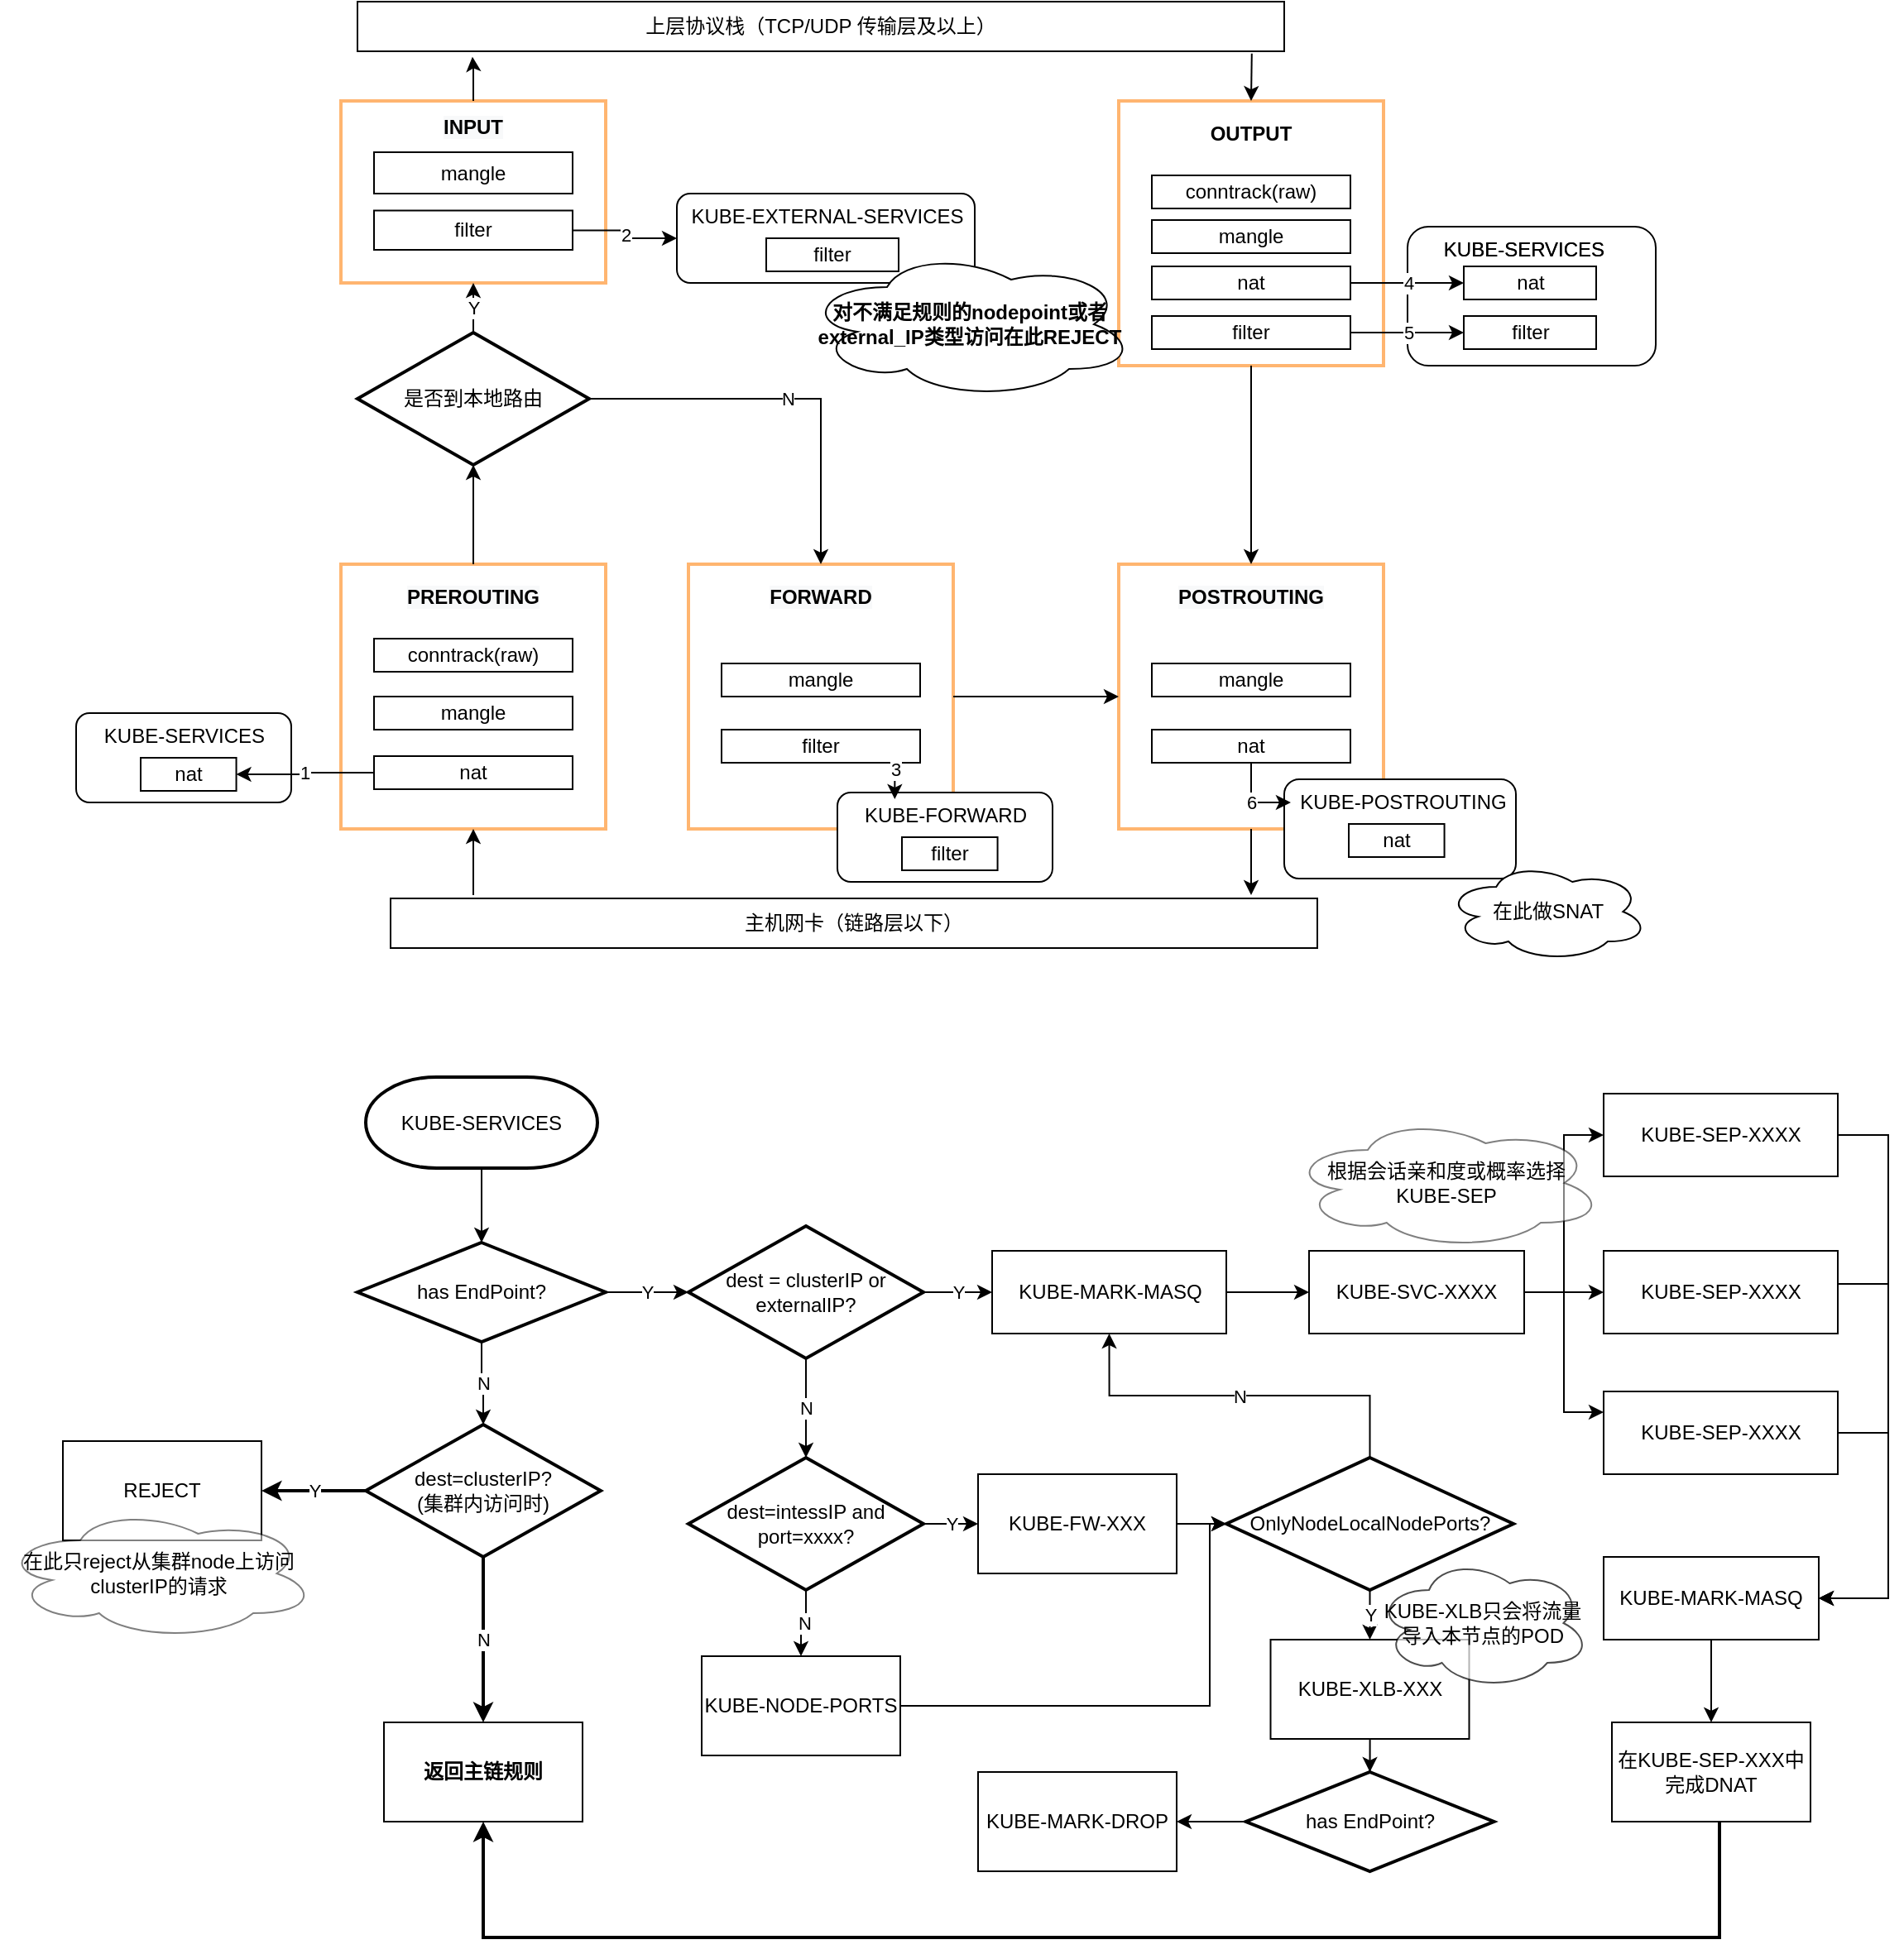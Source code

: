 <mxfile version="13.4.5" type="device"><diagram id="G2UmZ-z3h5m5QENsBDke" name="Page-1"><mxGraphModel dx="1088" dy="688" grid="1" gridSize="10" guides="1" tooltips="1" connect="1" arrows="1" fold="1" page="1" pageScale="1" pageWidth="827" pageHeight="1169" math="0" shadow="0"><root><mxCell id="0"/><mxCell id="1" parent="0"/><mxCell id="XugJFXGJJSjm5-qSNRu_-1" value="主机网卡（链路层以下）" style="rounded=0;whiteSpace=wrap;html=1;" vertex="1" parent="1"><mxGeometry x="275" y="842" width="560" height="30" as="geometry"/></mxCell><mxCell id="XugJFXGJJSjm5-qSNRu_-2" value="" style="group" vertex="1" connectable="0" parent="1"><mxGeometry x="245" y="640" width="160" height="160" as="geometry"/></mxCell><mxCell id="XugJFXGJJSjm5-qSNRu_-3" value="" style="rounded=0;whiteSpace=wrap;html=1;strokeColor=#FFB570;strokeWidth=2;" vertex="1" parent="XugJFXGJJSjm5-qSNRu_-2"><mxGeometry width="160" height="160" as="geometry"/></mxCell><mxCell id="XugJFXGJJSjm5-qSNRu_-4" value="&#10;&#10;&lt;span style=&quot;color: rgb(0, 0, 0); font-family: helvetica; font-size: 12px; font-style: normal; letter-spacing: normal; text-align: center; text-indent: 0px; text-transform: none; word-spacing: 0px; background-color: rgb(248, 249, 250); display: inline; float: none;&quot;&gt;PREROUTING&lt;/span&gt;&#10;&#10;" style="text;html=1;strokeColor=none;fillColor=none;align=center;verticalAlign=middle;whiteSpace=wrap;rounded=0;fontStyle=1" vertex="1" parent="XugJFXGJJSjm5-qSNRu_-2"><mxGeometry x="60" y="10" width="40" height="20" as="geometry"/></mxCell><mxCell id="XugJFXGJJSjm5-qSNRu_-5" value="conntrack(raw)" style="rounded=0;whiteSpace=wrap;html=1;strokeWidth=1;" vertex="1" parent="XugJFXGJJSjm5-qSNRu_-2"><mxGeometry x="20" y="45" width="120" height="20" as="geometry"/></mxCell><mxCell id="XugJFXGJJSjm5-qSNRu_-6" value="mangle" style="rounded=0;whiteSpace=wrap;html=1;strokeWidth=1;" vertex="1" parent="XugJFXGJJSjm5-qSNRu_-2"><mxGeometry x="20" y="80" width="120" height="20" as="geometry"/></mxCell><mxCell id="XugJFXGJJSjm5-qSNRu_-7" value="nat" style="rounded=0;whiteSpace=wrap;html=1;strokeWidth=1;" vertex="1" parent="XugJFXGJJSjm5-qSNRu_-2"><mxGeometry x="20" y="116" width="120" height="20" as="geometry"/></mxCell><mxCell id="XugJFXGJJSjm5-qSNRu_-8" value="" style="group" vertex="1" connectable="0" parent="1"><mxGeometry x="715" y="640" width="160" height="160" as="geometry"/></mxCell><mxCell id="XugJFXGJJSjm5-qSNRu_-9" value="" style="rounded=0;whiteSpace=wrap;html=1;strokeColor=#FFB570;strokeWidth=2;" vertex="1" parent="XugJFXGJJSjm5-qSNRu_-8"><mxGeometry width="160" height="160" as="geometry"/></mxCell><mxCell id="XugJFXGJJSjm5-qSNRu_-10" value="&lt;span style=&quot;color: rgb(0 , 0 , 0) ; font-family: &amp;#34;helvetica&amp;#34; ; font-size: 12px ; font-style: normal ; letter-spacing: normal ; text-align: center ; text-indent: 0px ; text-transform: none ; word-spacing: 0px ; background-color: rgb(248 , 249 , 250) ; display: inline ; float: none&quot;&gt;POSTROUTING&lt;/span&gt;" style="text;html=1;strokeColor=none;fillColor=none;align=center;verticalAlign=middle;whiteSpace=wrap;rounded=0;fontStyle=1" vertex="1" parent="XugJFXGJJSjm5-qSNRu_-8"><mxGeometry x="60" y="10" width="40" height="20" as="geometry"/></mxCell><mxCell id="XugJFXGJJSjm5-qSNRu_-11" value="mangle" style="rounded=0;whiteSpace=wrap;html=1;strokeWidth=1;" vertex="1" parent="XugJFXGJJSjm5-qSNRu_-8"><mxGeometry x="20" y="60" width="120" height="20" as="geometry"/></mxCell><mxCell id="XugJFXGJJSjm5-qSNRu_-12" value="nat" style="rounded=0;whiteSpace=wrap;html=1;strokeWidth=1;" vertex="1" parent="XugJFXGJJSjm5-qSNRu_-8"><mxGeometry x="20" y="100" width="120" height="20" as="geometry"/></mxCell><mxCell id="XugJFXGJJSjm5-qSNRu_-13" value="" style="group" vertex="1" connectable="0" parent="1"><mxGeometry x="455" y="640" width="160" height="160" as="geometry"/></mxCell><mxCell id="XugJFXGJJSjm5-qSNRu_-14" value="" style="rounded=0;whiteSpace=wrap;html=1;strokeColor=#FFB570;strokeWidth=2;" vertex="1" parent="XugJFXGJJSjm5-qSNRu_-13"><mxGeometry width="160" height="160" as="geometry"/></mxCell><mxCell id="XugJFXGJJSjm5-qSNRu_-15" value="&lt;span style=&quot;color: rgb(0 , 0 , 0) ; font-family: &amp;#34;helvetica&amp;#34; ; font-size: 12px ; font-style: normal ; letter-spacing: normal ; text-align: center ; text-indent: 0px ; text-transform: none ; word-spacing: 0px ; background-color: rgb(248 , 249 , 250) ; display: inline ; float: none&quot;&gt;FORWARD&lt;/span&gt;" style="text;html=1;strokeColor=none;fillColor=none;align=center;verticalAlign=middle;whiteSpace=wrap;rounded=0;fontStyle=1" vertex="1" parent="XugJFXGJJSjm5-qSNRu_-13"><mxGeometry x="60" y="10" width="40" height="20" as="geometry"/></mxCell><mxCell id="XugJFXGJJSjm5-qSNRu_-16" value="mangle" style="rounded=0;whiteSpace=wrap;html=1;strokeWidth=1;" vertex="1" parent="XugJFXGJJSjm5-qSNRu_-13"><mxGeometry x="20" y="60" width="120" height="20" as="geometry"/></mxCell><mxCell id="XugJFXGJJSjm5-qSNRu_-17" value="filter" style="rounded=0;whiteSpace=wrap;html=1;strokeWidth=1;" vertex="1" parent="XugJFXGJJSjm5-qSNRu_-13"><mxGeometry x="20" y="100" width="120" height="20" as="geometry"/></mxCell><mxCell id="XugJFXGJJSjm5-qSNRu_-18" value="N" style="edgeStyle=orthogonalEdgeStyle;rounded=0;orthogonalLoop=1;jettySize=auto;html=1;entryX=0.5;entryY=0;entryDx=0;entryDy=0;" edge="1" parent="1" source="XugJFXGJJSjm5-qSNRu_-19" target="XugJFXGJJSjm5-qSNRu_-14"><mxGeometry relative="1" as="geometry"/></mxCell><mxCell id="XugJFXGJJSjm5-qSNRu_-19" value="是否到本地路由" style="strokeWidth=2;html=1;shape=mxgraph.flowchart.decision;whiteSpace=wrap;" vertex="1" parent="1"><mxGeometry x="255" y="500" width="140" height="80" as="geometry"/></mxCell><mxCell id="XugJFXGJJSjm5-qSNRu_-20" style="edgeStyle=orthogonalEdgeStyle;rounded=0;orthogonalLoop=1;jettySize=auto;html=1;entryX=0.5;entryY=1;entryDx=0;entryDy=0;entryPerimeter=0;" edge="1" parent="1" source="XugJFXGJJSjm5-qSNRu_-3" target="XugJFXGJJSjm5-qSNRu_-19"><mxGeometry relative="1" as="geometry"/></mxCell><mxCell id="XugJFXGJJSjm5-qSNRu_-21" style="edgeStyle=orthogonalEdgeStyle;rounded=0;orthogonalLoop=1;jettySize=auto;html=1;entryX=0;entryY=0.5;entryDx=0;entryDy=0;" edge="1" parent="1" source="XugJFXGJJSjm5-qSNRu_-14" target="XugJFXGJJSjm5-qSNRu_-9"><mxGeometry relative="1" as="geometry"/></mxCell><mxCell id="XugJFXGJJSjm5-qSNRu_-22" value="" style="group" vertex="1" connectable="0" parent="1"><mxGeometry x="245" y="360" width="160" height="130" as="geometry"/></mxCell><mxCell id="XugJFXGJJSjm5-qSNRu_-23" value="" style="rounded=0;whiteSpace=wrap;html=1;strokeColor=#FFB570;strokeWidth=2;" vertex="1" parent="XugJFXGJJSjm5-qSNRu_-22"><mxGeometry width="160" height="110" as="geometry"/></mxCell><mxCell id="XugJFXGJJSjm5-qSNRu_-24" value="&lt;span style=&quot;color: rgb(0 , 0 , 0) ; font-family: &amp;#34;helvetica&amp;#34; ; font-size: 12px ; font-style: normal ; letter-spacing: normal ; text-align: center ; text-indent: 0px ; text-transform: none ; word-spacing: 0px ; background-color: rgb(248 , 249 , 250) ; display: inline ; float: none&quot;&gt;INPUT&lt;/span&gt;" style="text;html=1;strokeColor=none;fillColor=none;align=center;verticalAlign=middle;whiteSpace=wrap;rounded=0;fontStyle=1" vertex="1" parent="XugJFXGJJSjm5-qSNRu_-22"><mxGeometry x="60" y="8.125" width="40" height="16.25" as="geometry"/></mxCell><mxCell id="XugJFXGJJSjm5-qSNRu_-25" value="mangle" style="rounded=0;whiteSpace=wrap;html=1;strokeWidth=1;" vertex="1" parent="XugJFXGJJSjm5-qSNRu_-22"><mxGeometry x="20" y="31" width="120" height="25" as="geometry"/></mxCell><mxCell id="XugJFXGJJSjm5-qSNRu_-26" value="filter" style="rounded=0;whiteSpace=wrap;html=1;strokeWidth=1;" vertex="1" parent="XugJFXGJJSjm5-qSNRu_-22"><mxGeometry x="20" y="66.25" width="120" height="23.75" as="geometry"/></mxCell><mxCell id="XugJFXGJJSjm5-qSNRu_-27" value="上层协议栈（TCP/UDP 传输层及以上）" style="rounded=0;whiteSpace=wrap;html=1;" vertex="1" parent="1"><mxGeometry x="255" y="300" width="560" height="30" as="geometry"/></mxCell><mxCell id="XugJFXGJJSjm5-qSNRu_-28" style="edgeStyle=orthogonalEdgeStyle;rounded=0;orthogonalLoop=1;jettySize=auto;html=1;entryX=0.124;entryY=1.111;entryDx=0;entryDy=0;entryPerimeter=0;" edge="1" parent="1" source="XugJFXGJJSjm5-qSNRu_-23" target="XugJFXGJJSjm5-qSNRu_-27"><mxGeometry relative="1" as="geometry"/></mxCell><mxCell id="XugJFXGJJSjm5-qSNRu_-29" value="" style="group" vertex="1" connectable="0" parent="1"><mxGeometry x="715" y="360" width="160" height="160" as="geometry"/></mxCell><mxCell id="XugJFXGJJSjm5-qSNRu_-30" value="" style="rounded=0;whiteSpace=wrap;html=1;strokeColor=#FFB570;strokeWidth=2;" vertex="1" parent="XugJFXGJJSjm5-qSNRu_-29"><mxGeometry width="160" height="160" as="geometry"/></mxCell><mxCell id="XugJFXGJJSjm5-qSNRu_-31" value="OUTPUT" style="text;html=1;strokeColor=none;fillColor=none;align=center;verticalAlign=middle;whiteSpace=wrap;rounded=0;fontStyle=1" vertex="1" parent="XugJFXGJJSjm5-qSNRu_-29"><mxGeometry x="60" y="10" width="40" height="20" as="geometry"/></mxCell><mxCell id="XugJFXGJJSjm5-qSNRu_-32" value="conntrack(raw)" style="rounded=0;whiteSpace=wrap;html=1;strokeWidth=1;" vertex="1" parent="XugJFXGJJSjm5-qSNRu_-29"><mxGeometry x="20" y="45" width="120" height="20" as="geometry"/></mxCell><mxCell id="XugJFXGJJSjm5-qSNRu_-33" value="mangle" style="rounded=0;whiteSpace=wrap;html=1;strokeWidth=1;" vertex="1" parent="XugJFXGJJSjm5-qSNRu_-29"><mxGeometry x="20" y="72" width="120" height="20" as="geometry"/></mxCell><mxCell id="XugJFXGJJSjm5-qSNRu_-34" value="nat" style="rounded=0;whiteSpace=wrap;html=1;strokeWidth=1;" vertex="1" parent="XugJFXGJJSjm5-qSNRu_-29"><mxGeometry x="20" y="100" width="120" height="20" as="geometry"/></mxCell><mxCell id="XugJFXGJJSjm5-qSNRu_-35" value="filter" style="rounded=0;whiteSpace=wrap;html=1;strokeWidth=1;" vertex="1" parent="XugJFXGJJSjm5-qSNRu_-29"><mxGeometry x="20" y="130" width="120" height="20" as="geometry"/></mxCell><mxCell id="XugJFXGJJSjm5-qSNRu_-36" style="edgeStyle=orthogonalEdgeStyle;rounded=0;orthogonalLoop=1;jettySize=auto;html=1;entryX=0.5;entryY=0;entryDx=0;entryDy=0;" edge="1" parent="1" source="XugJFXGJJSjm5-qSNRu_-30" target="XugJFXGJJSjm5-qSNRu_-9"><mxGeometry relative="1" as="geometry"/></mxCell><mxCell id="XugJFXGJJSjm5-qSNRu_-37" value="" style="endArrow=classic;html=1;entryX=0.5;entryY=0;entryDx=0;entryDy=0;exitX=0.965;exitY=1.044;exitDx=0;exitDy=0;exitPerimeter=0;" edge="1" parent="1" source="XugJFXGJJSjm5-qSNRu_-27" target="XugJFXGJJSjm5-qSNRu_-30"><mxGeometry width="50" height="50" relative="1" as="geometry"><mxPoint x="805" y="410" as="sourcePoint"/><mxPoint x="855" y="360" as="targetPoint"/></mxGeometry></mxCell><mxCell id="XugJFXGJJSjm5-qSNRu_-38" value="Y" style="endArrow=classic;html=1;entryX=0.5;entryY=1;entryDx=0;entryDy=0;exitX=0.5;exitY=0;exitDx=0;exitDy=0;exitPerimeter=0;" edge="1" parent="1" source="XugJFXGJJSjm5-qSNRu_-19" target="XugJFXGJJSjm5-qSNRu_-23"><mxGeometry width="50" height="50" relative="1" as="geometry"><mxPoint x="475" y="510" as="sourcePoint"/><mxPoint x="525" y="460" as="targetPoint"/></mxGeometry></mxCell><mxCell id="XugJFXGJJSjm5-qSNRu_-39" value="" style="rounded=1;whiteSpace=wrap;html=1;strokeColor=#000000;strokeWidth=1;" vertex="1" parent="1"><mxGeometry x="448" y="416" width="180" height="54" as="geometry"/></mxCell><mxCell id="XugJFXGJJSjm5-qSNRu_-40" value="filter" style="rounded=0;whiteSpace=wrap;html=1;strokeColor=#000000;strokeWidth=1;" vertex="1" parent="1"><mxGeometry x="502" y="443" width="80" height="20" as="geometry"/></mxCell><mxCell id="XugJFXGJJSjm5-qSNRu_-41" value="KUBE-EXTERNAL-SERVICES" style="text;html=1;strokeColor=none;fillColor=none;align=center;verticalAlign=middle;whiteSpace=wrap;rounded=0;" vertex="1" parent="1"><mxGeometry x="453.5" y="420" width="170" height="20" as="geometry"/></mxCell><mxCell id="XugJFXGJJSjm5-qSNRu_-42" value="2" style="edgeStyle=orthogonalEdgeStyle;rounded=0;orthogonalLoop=1;jettySize=auto;html=1;" edge="1" parent="1" source="XugJFXGJJSjm5-qSNRu_-26" target="XugJFXGJJSjm5-qSNRu_-39"><mxGeometry relative="1" as="geometry"/></mxCell><mxCell id="XugJFXGJJSjm5-qSNRu_-43" value="" style="group" vertex="1" connectable="0" parent="1"><mxGeometry x="85" y="730" width="130" height="54" as="geometry"/></mxCell><mxCell id="XugJFXGJJSjm5-qSNRu_-44" value="" style="rounded=1;whiteSpace=wrap;html=1;strokeColor=#000000;strokeWidth=1;" vertex="1" parent="XugJFXGJJSjm5-qSNRu_-43"><mxGeometry width="130" height="54" as="geometry"/></mxCell><mxCell id="XugJFXGJJSjm5-qSNRu_-45" value="nat" style="rounded=0;whiteSpace=wrap;html=1;strokeColor=#000000;strokeWidth=1;" vertex="1" parent="XugJFXGJJSjm5-qSNRu_-43"><mxGeometry x="39" y="27" width="57.778" height="20" as="geometry"/></mxCell><mxCell id="XugJFXGJJSjm5-qSNRu_-46" value="KUBE-SERVICES" style="text;html=1;strokeColor=none;fillColor=none;align=center;verticalAlign=middle;whiteSpace=wrap;rounded=0;" vertex="1" parent="XugJFXGJJSjm5-qSNRu_-43"><mxGeometry x="3.972" y="4" width="122.778" height="20" as="geometry"/></mxCell><mxCell id="XugJFXGJJSjm5-qSNRu_-47" value="" style="group" vertex="1" connectable="0" parent="1"><mxGeometry x="545" y="778" width="130" height="54" as="geometry"/></mxCell><mxCell id="XugJFXGJJSjm5-qSNRu_-48" value="" style="rounded=1;whiteSpace=wrap;html=1;strokeColor=#000000;strokeWidth=1;" vertex="1" parent="XugJFXGJJSjm5-qSNRu_-47"><mxGeometry width="130" height="54" as="geometry"/></mxCell><mxCell id="XugJFXGJJSjm5-qSNRu_-49" value="filter" style="rounded=0;whiteSpace=wrap;html=1;strokeColor=#000000;strokeWidth=1;" vertex="1" parent="XugJFXGJJSjm5-qSNRu_-47"><mxGeometry x="39" y="27" width="57.778" height="20" as="geometry"/></mxCell><mxCell id="XugJFXGJJSjm5-qSNRu_-50" value="KUBE-FORWARD" style="text;html=1;strokeColor=none;fillColor=none;align=center;verticalAlign=middle;whiteSpace=wrap;rounded=0;" vertex="1" parent="XugJFXGJJSjm5-qSNRu_-47"><mxGeometry x="3.972" y="4" width="122.778" height="20" as="geometry"/></mxCell><mxCell id="XugJFXGJJSjm5-qSNRu_-51" value="" style="endArrow=classic;html=1;entryX=0.5;entryY=1;entryDx=0;entryDy=0;" edge="1" parent="1" target="XugJFXGJJSjm5-qSNRu_-3"><mxGeometry width="50" height="50" relative="1" as="geometry"><mxPoint x="325" y="840" as="sourcePoint"/><mxPoint x="295" y="910" as="targetPoint"/></mxGeometry></mxCell><mxCell id="XugJFXGJJSjm5-qSNRu_-52" style="edgeStyle=orthogonalEdgeStyle;rounded=0;orthogonalLoop=1;jettySize=auto;html=1;" edge="1" parent="1" source="XugJFXGJJSjm5-qSNRu_-9"><mxGeometry relative="1" as="geometry"><mxPoint x="795" y="840" as="targetPoint"/></mxGeometry></mxCell><mxCell id="XugJFXGJJSjm5-qSNRu_-53" value="" style="group" vertex="1" connectable="0" parent="1"><mxGeometry x="815" y="770" width="150" height="60" as="geometry"/></mxCell><mxCell id="XugJFXGJJSjm5-qSNRu_-54" value="" style="rounded=1;whiteSpace=wrap;html=1;strokeColor=#000000;strokeWidth=1;" vertex="1" parent="XugJFXGJJSjm5-qSNRu_-53"><mxGeometry width="140" height="60" as="geometry"/></mxCell><mxCell id="XugJFXGJJSjm5-qSNRu_-55" value="nat" style="rounded=0;whiteSpace=wrap;html=1;strokeColor=#000000;strokeWidth=1;" vertex="1" parent="XugJFXGJJSjm5-qSNRu_-53"><mxGeometry x="39" y="27" width="57.778" height="20" as="geometry"/></mxCell><mxCell id="XugJFXGJJSjm5-qSNRu_-56" value="KUBE-POSTROUTING" style="text;html=1;strokeColor=none;fillColor=none;align=center;verticalAlign=middle;whiteSpace=wrap;rounded=0;" vertex="1" parent="XugJFXGJJSjm5-qSNRu_-53"><mxGeometry x="3.97" y="4" width="136.03" height="20" as="geometry"/></mxCell><mxCell id="XugJFXGJJSjm5-qSNRu_-57" value="6" style="edgeStyle=orthogonalEdgeStyle;rounded=0;orthogonalLoop=1;jettySize=auto;html=1;entryX=0;entryY=0.5;entryDx=0;entryDy=0;" edge="1" parent="1" source="XugJFXGJJSjm5-qSNRu_-12" target="XugJFXGJJSjm5-qSNRu_-56"><mxGeometry relative="1" as="geometry"/></mxCell><mxCell id="XugJFXGJJSjm5-qSNRu_-58" value="" style="rounded=1;whiteSpace=wrap;html=1;strokeColor=#000000;strokeWidth=1;" vertex="1" parent="1"><mxGeometry x="889.5" y="436" width="150" height="84" as="geometry"/></mxCell><mxCell id="XugJFXGJJSjm5-qSNRu_-59" value="KUBE-SERVICES" style="text;html=1;strokeColor=none;fillColor=none;align=center;verticalAlign=middle;whiteSpace=wrap;rounded=0;" vertex="1" parent="1"><mxGeometry x="875" y="440" width="170" height="20" as="geometry"/></mxCell><mxCell id="XugJFXGJJSjm5-qSNRu_-60" value="nat" style="rounded=0;whiteSpace=wrap;html=1;strokeColor=#000000;strokeWidth=1;" vertex="1" parent="1"><mxGeometry x="923.5" y="460" width="80" height="20" as="geometry"/></mxCell><mxCell id="XugJFXGJJSjm5-qSNRu_-61" value="KUBE-SERVICES" style="text;html=1;strokeColor=none;fillColor=none;align=center;verticalAlign=middle;whiteSpace=wrap;rounded=0;" vertex="1" parent="1"><mxGeometry x="875" y="440" width="170" height="20" as="geometry"/></mxCell><mxCell id="XugJFXGJJSjm5-qSNRu_-62" value="filter" style="rounded=0;whiteSpace=wrap;html=1;strokeColor=#000000;strokeWidth=1;" vertex="1" parent="1"><mxGeometry x="923.5" y="490" width="80" height="20" as="geometry"/></mxCell><mxCell id="XugJFXGJJSjm5-qSNRu_-63" value="4" style="edgeStyle=orthogonalEdgeStyle;rounded=0;orthogonalLoop=1;jettySize=auto;html=1;entryX=0;entryY=0.5;entryDx=0;entryDy=0;" edge="1" parent="1" source="XugJFXGJJSjm5-qSNRu_-34" target="XugJFXGJJSjm5-qSNRu_-60"><mxGeometry relative="1" as="geometry"/></mxCell><mxCell id="XugJFXGJJSjm5-qSNRu_-64" value="5" style="edgeStyle=orthogonalEdgeStyle;rounded=0;orthogonalLoop=1;jettySize=auto;html=1;entryX=0;entryY=0.5;entryDx=0;entryDy=0;" edge="1" parent="1" source="XugJFXGJJSjm5-qSNRu_-35" target="XugJFXGJJSjm5-qSNRu_-62"><mxGeometry relative="1" as="geometry"/></mxCell><mxCell id="XugJFXGJJSjm5-qSNRu_-65" value="在此做SNAT" style="ellipse;shape=cloud;whiteSpace=wrap;html=1;strokeWidth=1;" vertex="1" parent="1"><mxGeometry x="912.5" y="820" width="122.5" height="60" as="geometry"/></mxCell><mxCell id="XugJFXGJJSjm5-qSNRu_-66" value="对不满足规则的nodepoint或者external_IP类型访问在此REJECT" style="ellipse;shape=cloud;whiteSpace=wrap;html=1;strokeWidth=1;fontStyle=1" vertex="1" parent="1"><mxGeometry x="525" y="450" width="200" height="90" as="geometry"/></mxCell><mxCell id="XugJFXGJJSjm5-qSNRu_-67" value="3" style="edgeStyle=orthogonalEdgeStyle;rounded=0;orthogonalLoop=1;jettySize=auto;html=1;exitX=0.75;exitY=1;exitDx=0;exitDy=0;entryX=0.25;entryY=0;entryDx=0;entryDy=0;" edge="1" parent="1" source="XugJFXGJJSjm5-qSNRu_-17" target="XugJFXGJJSjm5-qSNRu_-50"><mxGeometry relative="1" as="geometry"/></mxCell><mxCell id="XugJFXGJJSjm5-qSNRu_-68" value="1" style="edgeStyle=orthogonalEdgeStyle;rounded=0;orthogonalLoop=1;jettySize=auto;html=1;entryX=1;entryY=0.5;entryDx=0;entryDy=0;" edge="1" parent="1" source="XugJFXGJJSjm5-qSNRu_-7" target="XugJFXGJJSjm5-qSNRu_-45"><mxGeometry relative="1" as="geometry"/></mxCell><mxCell id="XugJFXGJJSjm5-qSNRu_-69" value="Y" style="edgeStyle=orthogonalEdgeStyle;rounded=0;orthogonalLoop=1;jettySize=auto;html=1;entryX=0;entryY=0.5;entryDx=0;entryDy=0;entryPerimeter=0;" edge="1" parent="1" source="XugJFXGJJSjm5-qSNRu_-71" target="XugJFXGJJSjm5-qSNRu_-76"><mxGeometry relative="1" as="geometry"/></mxCell><mxCell id="XugJFXGJJSjm5-qSNRu_-70" value="N" style="edgeStyle=orthogonalEdgeStyle;rounded=0;orthogonalLoop=1;jettySize=auto;html=1;entryX=0.5;entryY=0;entryDx=0;entryDy=0;entryPerimeter=0;" edge="1" parent="1" source="XugJFXGJJSjm5-qSNRu_-71" target="XugJFXGJJSjm5-qSNRu_-82"><mxGeometry relative="1" as="geometry"/></mxCell><mxCell id="XugJFXGJJSjm5-qSNRu_-71" value="has EndPoint?" style="strokeWidth=2;html=1;shape=mxgraph.flowchart.decision;whiteSpace=wrap;" vertex="1" parent="1"><mxGeometry x="255" y="1050" width="150" height="60" as="geometry"/></mxCell><mxCell id="XugJFXGJJSjm5-qSNRu_-72" style="edgeStyle=orthogonalEdgeStyle;rounded=0;orthogonalLoop=1;jettySize=auto;html=1;entryX=0.5;entryY=0;entryDx=0;entryDy=0;entryPerimeter=0;" edge="1" parent="1" source="XugJFXGJJSjm5-qSNRu_-73" target="XugJFXGJJSjm5-qSNRu_-71"><mxGeometry relative="1" as="geometry"/></mxCell><mxCell id="XugJFXGJJSjm5-qSNRu_-73" value="KUBE-SERVICES" style="strokeWidth=2;html=1;shape=mxgraph.flowchart.terminator;whiteSpace=wrap;" vertex="1" parent="1"><mxGeometry x="260" y="950" width="140" height="55" as="geometry"/></mxCell><mxCell id="XugJFXGJJSjm5-qSNRu_-74" value="N" style="edgeStyle=orthogonalEdgeStyle;rounded=0;orthogonalLoop=1;jettySize=auto;html=1;entryX=0.5;entryY=0;entryDx=0;entryDy=0;entryPerimeter=0;" edge="1" parent="1" source="XugJFXGJJSjm5-qSNRu_-76" target="XugJFXGJJSjm5-qSNRu_-79"><mxGeometry relative="1" as="geometry"/></mxCell><mxCell id="XugJFXGJJSjm5-qSNRu_-75" value="Y" style="edgeStyle=orthogonalEdgeStyle;rounded=0;orthogonalLoop=1;jettySize=auto;html=1;entryX=0;entryY=0.5;entryDx=0;entryDy=0;" edge="1" parent="1" source="XugJFXGJJSjm5-qSNRu_-76" target="XugJFXGJJSjm5-qSNRu_-90"><mxGeometry relative="1" as="geometry"/></mxCell><mxCell id="XugJFXGJJSjm5-qSNRu_-76" value="dest = clusterIP or externalIP?" style="strokeWidth=2;html=1;shape=mxgraph.flowchart.decision;whiteSpace=wrap;" vertex="1" parent="1"><mxGeometry x="455" y="1040" width="142" height="80" as="geometry"/></mxCell><mxCell id="XugJFXGJJSjm5-qSNRu_-77" value="Y" style="edgeStyle=orthogonalEdgeStyle;rounded=0;orthogonalLoop=1;jettySize=auto;html=1;entryX=0;entryY=0.5;entryDx=0;entryDy=0;" edge="1" parent="1" source="XugJFXGJJSjm5-qSNRu_-79" target="XugJFXGJJSjm5-qSNRu_-88"><mxGeometry relative="1" as="geometry"/></mxCell><mxCell id="XugJFXGJJSjm5-qSNRu_-78" value="N" style="edgeStyle=orthogonalEdgeStyle;rounded=0;orthogonalLoop=1;jettySize=auto;html=1;" edge="1" parent="1" source="XugJFXGJJSjm5-qSNRu_-79" target="XugJFXGJJSjm5-qSNRu_-86"><mxGeometry relative="1" as="geometry"/></mxCell><mxCell id="XugJFXGJJSjm5-qSNRu_-79" value="dest=intessIP and port=xxxx?" style="strokeWidth=2;html=1;shape=mxgraph.flowchart.decision;whiteSpace=wrap;" vertex="1" parent="1"><mxGeometry x="455" y="1180" width="142" height="80" as="geometry"/></mxCell><mxCell id="XugJFXGJJSjm5-qSNRu_-80" value="N" style="edgeStyle=orthogonalEdgeStyle;rounded=0;orthogonalLoop=1;jettySize=auto;html=1;entryX=0.5;entryY=0;entryDx=0;entryDy=0;strokeWidth=2;" edge="1" parent="1" source="XugJFXGJJSjm5-qSNRu_-82" target="XugJFXGJJSjm5-qSNRu_-84"><mxGeometry relative="1" as="geometry"/></mxCell><mxCell id="XugJFXGJJSjm5-qSNRu_-81" value="Y" style="edgeStyle=orthogonalEdgeStyle;rounded=0;orthogonalLoop=1;jettySize=auto;html=1;exitX=0;exitY=0.5;exitDx=0;exitDy=0;exitPerimeter=0;entryX=1;entryY=0.5;entryDx=0;entryDy=0;strokeWidth=2;" edge="1" parent="1" source="XugJFXGJJSjm5-qSNRu_-82" target="XugJFXGJJSjm5-qSNRu_-83"><mxGeometry relative="1" as="geometry"/></mxCell><mxCell id="XugJFXGJJSjm5-qSNRu_-82" value="dest=clusterIP?&lt;br&gt;(集群内访问时)" style="strokeWidth=2;html=1;shape=mxgraph.flowchart.decision;whiteSpace=wrap;" vertex="1" parent="1"><mxGeometry x="260" y="1160" width="142" height="80" as="geometry"/></mxCell><mxCell id="XugJFXGJJSjm5-qSNRu_-83" value="REJECT" style="rounded=0;whiteSpace=wrap;html=1;strokeColor=#000000;strokeWidth=1;" vertex="1" parent="1"><mxGeometry x="77" y="1170" width="120" height="60" as="geometry"/></mxCell><mxCell id="XugJFXGJJSjm5-qSNRu_-84" value="返回主链规则" style="rounded=0;whiteSpace=wrap;html=1;strokeColor=#000000;strokeWidth=1;fontStyle=1" vertex="1" parent="1"><mxGeometry x="271" y="1340" width="120" height="60" as="geometry"/></mxCell><mxCell id="XugJFXGJJSjm5-qSNRu_-85" style="edgeStyle=orthogonalEdgeStyle;rounded=0;orthogonalLoop=1;jettySize=auto;html=1;entryX=0;entryY=0.5;entryDx=0;entryDy=0;entryPerimeter=0;" edge="1" parent="1" source="XugJFXGJJSjm5-qSNRu_-86" target="XugJFXGJJSjm5-qSNRu_-105"><mxGeometry relative="1" as="geometry"><Array as="points"><mxPoint x="770" y="1330"/><mxPoint x="770" y="1220"/></Array></mxGeometry></mxCell><mxCell id="XugJFXGJJSjm5-qSNRu_-86" value="KUBE-NODE-PORTS&lt;span style=&quot;color: rgba(0 , 0 , 0 , 0) ; font-family: monospace ; font-size: 0px&quot;&gt;%3CmxGraphModel%3E%3Croot%3E%3CmxCell%20id%3D%220%22%2F%3E%3CmxCell%20id%3D%221%22%20parent%3D%220%22%2F%3E%3CmxCell%20id%3D%222%22%20value%3D%22dest%3DintessIP%20and%20port%3Dxxxx%3F%22%20style%3D%22strokeWidth%3D2%3Bhtml%3D1%3Bshape%3Dmxgraph.flowchart.decision%3BwhiteSpace%3Dwrap%3B%22%20vertex%3D%221%22%20parent%3D%221%22%3E%3CmxGeometry%20x%3D%22320%22%20y%3D%22870%22%20width%3D%22142%22%20height%3D%2280%22%20as%3D%22geometry%22%2F%3E%3C%2FmxCell%3E%3C%2Froot%3E%3C%2FmxGraphModel%3E&lt;/span&gt;" style="rounded=0;whiteSpace=wrap;html=1;strokeColor=#000000;strokeWidth=1;" vertex="1" parent="1"><mxGeometry x="463" y="1300" width="120" height="60" as="geometry"/></mxCell><mxCell id="XugJFXGJJSjm5-qSNRu_-87" style="edgeStyle=orthogonalEdgeStyle;rounded=0;orthogonalLoop=1;jettySize=auto;html=1;exitX=1;exitY=0.5;exitDx=0;exitDy=0;entryX=0;entryY=0.5;entryDx=0;entryDy=0;entryPerimeter=0;" edge="1" parent="1" source="XugJFXGJJSjm5-qSNRu_-88" target="XugJFXGJJSjm5-qSNRu_-105"><mxGeometry relative="1" as="geometry"/></mxCell><mxCell id="XugJFXGJJSjm5-qSNRu_-88" value="KUBE-FW-XXX" style="rounded=0;whiteSpace=wrap;html=1;strokeColor=#000000;strokeWidth=1;" vertex="1" parent="1"><mxGeometry x="630" y="1190" width="120" height="60" as="geometry"/></mxCell><mxCell id="XugJFXGJJSjm5-qSNRu_-89" style="edgeStyle=orthogonalEdgeStyle;rounded=0;orthogonalLoop=1;jettySize=auto;html=1;" edge="1" parent="1" source="XugJFXGJJSjm5-qSNRu_-90" target="XugJFXGJJSjm5-qSNRu_-94"><mxGeometry relative="1" as="geometry"/></mxCell><mxCell id="XugJFXGJJSjm5-qSNRu_-90" value="KUBE-MARK-MASQ" style="rounded=0;whiteSpace=wrap;html=1;strokeColor=#000000;strokeWidth=1;" vertex="1" parent="1"><mxGeometry x="638.5" y="1055" width="141.5" height="50" as="geometry"/></mxCell><mxCell id="XugJFXGJJSjm5-qSNRu_-91" style="edgeStyle=orthogonalEdgeStyle;rounded=0;orthogonalLoop=1;jettySize=auto;html=1;" edge="1" parent="1" source="XugJFXGJJSjm5-qSNRu_-94" target="XugJFXGJJSjm5-qSNRu_-98"><mxGeometry relative="1" as="geometry"/></mxCell><mxCell id="XugJFXGJJSjm5-qSNRu_-92" style="edgeStyle=orthogonalEdgeStyle;rounded=0;orthogonalLoop=1;jettySize=auto;html=1;entryX=0;entryY=0.5;entryDx=0;entryDy=0;" edge="1" parent="1" source="XugJFXGJJSjm5-qSNRu_-94" target="XugJFXGJJSjm5-qSNRu_-96"><mxGeometry relative="1" as="geometry"/></mxCell><mxCell id="XugJFXGJJSjm5-qSNRu_-93" style="edgeStyle=orthogonalEdgeStyle;rounded=0;orthogonalLoop=1;jettySize=auto;html=1;entryX=0;entryY=0.25;entryDx=0;entryDy=0;" edge="1" parent="1" source="XugJFXGJJSjm5-qSNRu_-94" target="XugJFXGJJSjm5-qSNRu_-100"><mxGeometry relative="1" as="geometry"/></mxCell><mxCell id="XugJFXGJJSjm5-qSNRu_-94" value="KUBE-SVC-XXXX" style="rounded=0;whiteSpace=wrap;html=1;strokeColor=#000000;strokeWidth=1;" vertex="1" parent="1"><mxGeometry x="830" y="1055" width="130" height="50" as="geometry"/></mxCell><mxCell id="XugJFXGJJSjm5-qSNRu_-95" style="edgeStyle=orthogonalEdgeStyle;rounded=0;orthogonalLoop=1;jettySize=auto;html=1;entryX=1;entryY=0.5;entryDx=0;entryDy=0;" edge="1" parent="1" source="XugJFXGJJSjm5-qSNRu_-96" target="XugJFXGJJSjm5-qSNRu_-110"><mxGeometry relative="1" as="geometry"><Array as="points"><mxPoint x="1180" y="985"/><mxPoint x="1180" y="1265"/></Array></mxGeometry></mxCell><mxCell id="XugJFXGJJSjm5-qSNRu_-96" value="KUBE-SEP-XXXX" style="rounded=0;whiteSpace=wrap;html=1;strokeColor=#000000;strokeWidth=1;" vertex="1" parent="1"><mxGeometry x="1008" y="960" width="141.5" height="50" as="geometry"/></mxCell><mxCell id="XugJFXGJJSjm5-qSNRu_-97" style="edgeStyle=orthogonalEdgeStyle;rounded=0;orthogonalLoop=1;jettySize=auto;html=1;entryX=1;entryY=0.5;entryDx=0;entryDy=0;" edge="1" parent="1" source="XugJFXGJJSjm5-qSNRu_-98" target="XugJFXGJJSjm5-qSNRu_-110"><mxGeometry relative="1" as="geometry"><Array as="points"><mxPoint x="1180" y="1075"/><mxPoint x="1180" y="1265"/></Array></mxGeometry></mxCell><mxCell id="XugJFXGJJSjm5-qSNRu_-98" value="KUBE-SEP-XXXX" style="rounded=0;whiteSpace=wrap;html=1;strokeColor=#000000;strokeWidth=1;" vertex="1" parent="1"><mxGeometry x="1008" y="1055" width="141.5" height="50" as="geometry"/></mxCell><mxCell id="XugJFXGJJSjm5-qSNRu_-99" style="edgeStyle=orthogonalEdgeStyle;rounded=0;orthogonalLoop=1;jettySize=auto;html=1;entryX=1;entryY=0.5;entryDx=0;entryDy=0;" edge="1" parent="1" source="XugJFXGJJSjm5-qSNRu_-100" target="XugJFXGJJSjm5-qSNRu_-110"><mxGeometry relative="1" as="geometry"><Array as="points"><mxPoint x="1180" y="1165"/><mxPoint x="1180" y="1265"/></Array></mxGeometry></mxCell><mxCell id="XugJFXGJJSjm5-qSNRu_-100" value="KUBE-SEP-XXXX" style="rounded=0;whiteSpace=wrap;html=1;strokeColor=#000000;strokeWidth=1;" vertex="1" parent="1"><mxGeometry x="1008" y="1140" width="141.5" height="50" as="geometry"/></mxCell><mxCell id="XugJFXGJJSjm5-qSNRu_-101" style="edgeStyle=orthogonalEdgeStyle;rounded=0;orthogonalLoop=1;jettySize=auto;html=1;exitX=0;exitY=0.5;exitDx=0;exitDy=0;exitPerimeter=0;entryX=1;entryY=0.5;entryDx=0;entryDy=0;" edge="1" parent="1" source="XugJFXGJJSjm5-qSNRu_-102" target="XugJFXGJJSjm5-qSNRu_-108"><mxGeometry relative="1" as="geometry"/></mxCell><mxCell id="XugJFXGJJSjm5-qSNRu_-102" value="has EndPoint?" style="strokeWidth=2;html=1;shape=mxgraph.flowchart.decision;whiteSpace=wrap;" vertex="1" parent="1"><mxGeometry x="791.75" y="1370" width="150" height="60" as="geometry"/></mxCell><mxCell id="XugJFXGJJSjm5-qSNRu_-103" value="Y" style="edgeStyle=orthogonalEdgeStyle;rounded=0;orthogonalLoop=1;jettySize=auto;html=1;entryX=0.5;entryY=0;entryDx=0;entryDy=0;" edge="1" parent="1" source="XugJFXGJJSjm5-qSNRu_-105" target="XugJFXGJJSjm5-qSNRu_-107"><mxGeometry relative="1" as="geometry"/></mxCell><mxCell id="XugJFXGJJSjm5-qSNRu_-104" value="N" style="edgeStyle=orthogonalEdgeStyle;rounded=0;orthogonalLoop=1;jettySize=auto;html=1;entryX=0.5;entryY=1;entryDx=0;entryDy=0;strokeWidth=1;" edge="1" parent="1" source="XugJFXGJJSjm5-qSNRu_-105" target="XugJFXGJJSjm5-qSNRu_-90"><mxGeometry relative="1" as="geometry"/></mxCell><mxCell id="XugJFXGJJSjm5-qSNRu_-105" value="OnlyNodeLocalNodePorts?" style="strokeWidth=2;html=1;shape=mxgraph.flowchart.decision;whiteSpace=wrap;" vertex="1" parent="1"><mxGeometry x="780" y="1180" width="173.5" height="80" as="geometry"/></mxCell><mxCell id="XugJFXGJJSjm5-qSNRu_-106" style="edgeStyle=orthogonalEdgeStyle;rounded=0;orthogonalLoop=1;jettySize=auto;html=1;entryX=0.5;entryY=0;entryDx=0;entryDy=0;entryPerimeter=0;" edge="1" parent="1" source="XugJFXGJJSjm5-qSNRu_-107" target="XugJFXGJJSjm5-qSNRu_-102"><mxGeometry relative="1" as="geometry"/></mxCell><mxCell id="XugJFXGJJSjm5-qSNRu_-107" value="KUBE-XLB-XXX" style="rounded=0;whiteSpace=wrap;html=1;strokeColor=#000000;strokeWidth=1;" vertex="1" parent="1"><mxGeometry x="806.75" y="1290" width="120" height="60" as="geometry"/></mxCell><mxCell id="XugJFXGJJSjm5-qSNRu_-108" value="KUBE-MARK-DROP" style="rounded=0;whiteSpace=wrap;html=1;strokeColor=#000000;strokeWidth=1;" vertex="1" parent="1"><mxGeometry x="630" y="1370" width="120" height="60" as="geometry"/></mxCell><mxCell id="XugJFXGJJSjm5-qSNRu_-109" style="edgeStyle=orthogonalEdgeStyle;rounded=0;orthogonalLoop=1;jettySize=auto;html=1;strokeWidth=1;" edge="1" parent="1" source="XugJFXGJJSjm5-qSNRu_-110" target="XugJFXGJJSjm5-qSNRu_-112"><mxGeometry relative="1" as="geometry"/></mxCell><mxCell id="XugJFXGJJSjm5-qSNRu_-110" value="KUBE-MARK-MASQ" style="rounded=0;whiteSpace=wrap;html=1;strokeColor=#000000;strokeWidth=1;" vertex="1" parent="1"><mxGeometry x="1008" y="1240" width="130" height="50" as="geometry"/></mxCell><mxCell id="XugJFXGJJSjm5-qSNRu_-111" style="edgeStyle=orthogonalEdgeStyle;rounded=0;orthogonalLoop=1;jettySize=auto;html=1;entryX=0.5;entryY=1;entryDx=0;entryDy=0;strokeWidth=2;" edge="1" parent="1" source="XugJFXGJJSjm5-qSNRu_-112" target="XugJFXGJJSjm5-qSNRu_-84"><mxGeometry relative="1" as="geometry"><Array as="points"><mxPoint x="1078" y="1470"/><mxPoint x="331" y="1470"/></Array></mxGeometry></mxCell><mxCell id="XugJFXGJJSjm5-qSNRu_-112" value="在KUBE-SEP-XXX中完成DNAT" style="rounded=0;whiteSpace=wrap;html=1;strokeColor=#000000;strokeWidth=1;" vertex="1" parent="1"><mxGeometry x="1013" y="1340" width="120" height="60" as="geometry"/></mxCell><mxCell id="XugJFXGJJSjm5-qSNRu_-113" value="在此只reject从集群node上访问clusterIP的请求" style="ellipse;shape=cloud;whiteSpace=wrap;html=1;strokeColor=#000000;strokeWidth=1;opacity=50;" vertex="1" parent="1"><mxGeometry x="40" y="1210" width="190" height="80" as="geometry"/></mxCell><mxCell id="XugJFXGJJSjm5-qSNRu_-114" value="根据会话亲和度或概率选择&lt;br&gt;KUBE-SEP" style="ellipse;shape=cloud;whiteSpace=wrap;html=1;strokeColor=#000000;strokeWidth=1;opacity=50;" vertex="1" parent="1"><mxGeometry x="818" y="974" width="190" height="80" as="geometry"/></mxCell><mxCell id="XugJFXGJJSjm5-qSNRu_-115" value="KUBE-XLB只会将流量导入本节点的POD" style="ellipse;shape=cloud;whiteSpace=wrap;html=1;strokeColor=#000000;strokeWidth=1;perimeterSpacing=14;opacity=70;" vertex="1" parent="1"><mxGeometry x="870" y="1240" width="130" height="80" as="geometry"/></mxCell></root></mxGraphModel></diagram></mxfile>